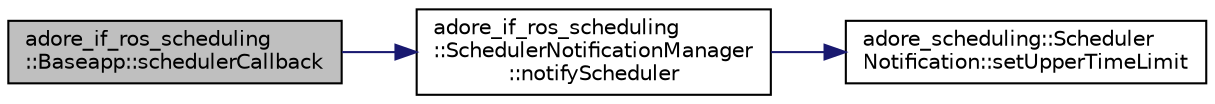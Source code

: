digraph "adore_if_ros_scheduling::Baseapp::schedulerCallback"
{
 // LATEX_PDF_SIZE
  edge [fontname="Helvetica",fontsize="10",labelfontname="Helvetica",labelfontsize="10"];
  node [fontname="Helvetica",fontsize="10",shape=record];
  rankdir="LR";
  Node1 [label="adore_if_ros_scheduling\l::Baseapp::schedulerCallback",height=0.2,width=0.4,color="black", fillcolor="grey75", style="filled", fontcolor="black",tooltip=" "];
  Node1 -> Node2 [color="midnightblue",fontsize="10",style="solid",fontname="Helvetica"];
  Node2 [label="adore_if_ros_scheduling\l::SchedulerNotificationManager\l::notifyScheduler",height=0.2,width=0.4,color="black", fillcolor="white", style="filled",URL="$classadore__if__ros__scheduling_1_1SchedulerNotificationManager.html#aef81064514d2f8fb3d99aa1ca3484ce2",tooltip=" "];
  Node2 -> Node3 [color="midnightblue",fontsize="10",style="solid",fontname="Helvetica"];
  Node3 [label="adore_scheduling::Scheduler\lNotification::setUpperTimeLimit",height=0.2,width=0.4,color="black", fillcolor="white", style="filled",URL="$classadore__scheduling_1_1SchedulerNotification.html#a6293de5bbc92a87a93744e0b8b5fc884",tooltip=" "];
}
